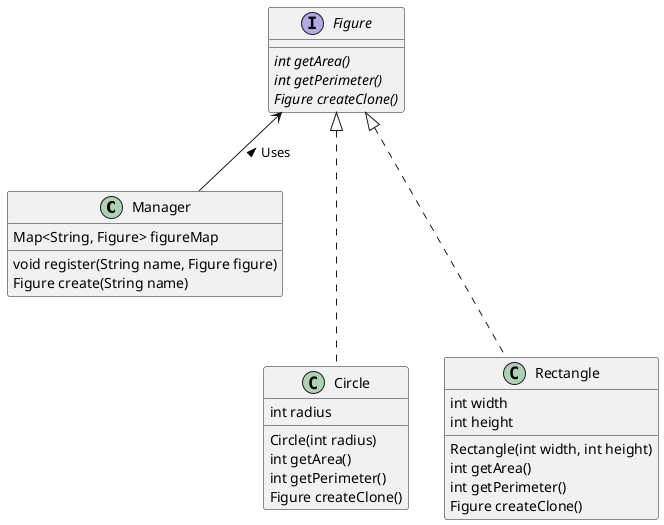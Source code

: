 @startuml

class Manager {
	Map<String, Figure> figureMap

	void register(String name, Figure figure)
	Figure create(String name)
}

interface Figure {
	{abstract} int getArea()
	{abstract} int getPerimeter()
	{abstract} Figure createClone()
}

class Circle {
	int radius
	Circle(int radius)
	int getArea()
	int getPerimeter()
	Figure createClone()
}

class Rectangle {
	int width
	int height
	Rectangle(int width, int height)
	int getArea()
	int getPerimeter()
	Figure createClone()
}

Figure <-- Manager : Uses <
Figure <|... Circle
Figure <|... Rectangle

@enduml